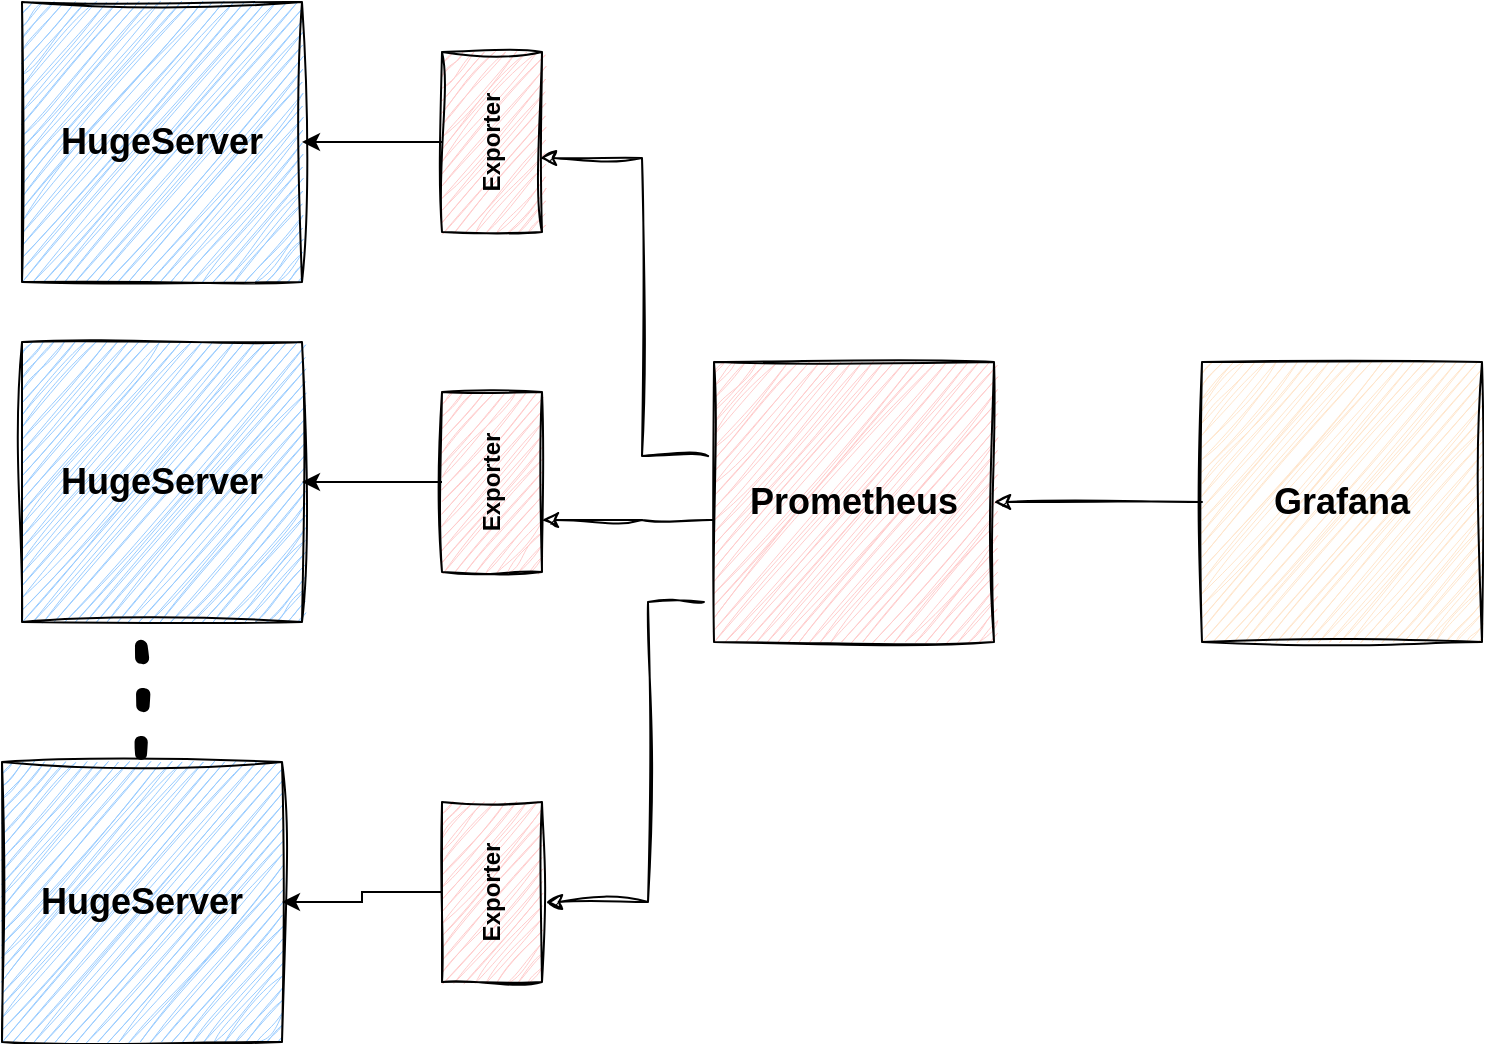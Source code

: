 <mxfile version="21.3.8" type="github">
  <diagram name="第 1 页" id="yNtUiS9m5K9kPzd5mnGe">
    <mxGraphModel dx="1434" dy="796" grid="1" gridSize="10" guides="1" tooltips="1" connect="1" arrows="1" fold="1" page="1" pageScale="1" pageWidth="827" pageHeight="1169" math="0" shadow="0">
      <root>
        <mxCell id="0" />
        <mxCell id="1" parent="0" />
        <mxCell id="9jmgtLZRDy8_OFE2NWNW-1" value="&lt;b&gt;&lt;font style=&quot;font-size: 18px;&quot;&gt;HugeServer&lt;/font&gt;&lt;/b&gt;" style="whiteSpace=wrap;html=1;aspect=fixed;fillColor=#99CCFF;sketch=1;curveFitting=1;jiggle=2;" vertex="1" parent="1">
          <mxGeometry x="30" y="120" width="140" height="140" as="geometry" />
        </mxCell>
        <mxCell id="9jmgtLZRDy8_OFE2NWNW-2" value="&lt;font style=&quot;font-size: 18px;&quot;&gt;&lt;b&gt;HugeServer&lt;/b&gt;&lt;/font&gt;" style="whiteSpace=wrap;html=1;aspect=fixed;fillColor=#99CCFF;sketch=1;curveFitting=1;jiggle=2;" vertex="1" parent="1">
          <mxGeometry x="30" y="290" width="140" height="140" as="geometry" />
        </mxCell>
        <mxCell id="9jmgtLZRDy8_OFE2NWNW-3" value="&lt;font style=&quot;font-size: 18px;&quot;&gt;&lt;b&gt;HugeServer&lt;/b&gt;&lt;/font&gt;" style="whiteSpace=wrap;html=1;aspect=fixed;fillColor=#99CCFF;sketch=1;curveFitting=1;jiggle=2;" vertex="1" parent="1">
          <mxGeometry x="20" y="500" width="140" height="140" as="geometry" />
        </mxCell>
        <mxCell id="9jmgtLZRDy8_OFE2NWNW-4" value="&lt;font style=&quot;font-size: 18px;&quot;&gt;&lt;b&gt;Prometheus&lt;/b&gt;&lt;/font&gt;" style="whiteSpace=wrap;html=1;aspect=fixed;fillColor=#FFCCCC;sketch=1;curveFitting=1;jiggle=2;" vertex="1" parent="1">
          <mxGeometry x="376" y="300" width="140" height="140" as="geometry" />
        </mxCell>
        <mxCell id="9jmgtLZRDy8_OFE2NWNW-5" value="" style="edgeStyle=orthogonalEdgeStyle;rounded=0;orthogonalLoop=1;jettySize=auto;html=1;sketch=1;curveFitting=1;jiggle=2;" edge="1" parent="1" source="9jmgtLZRDy8_OFE2NWNW-6" target="9jmgtLZRDy8_OFE2NWNW-4">
          <mxGeometry relative="1" as="geometry" />
        </mxCell>
        <mxCell id="9jmgtLZRDy8_OFE2NWNW-6" value="&lt;font style=&quot;font-size: 18px;&quot;&gt;&lt;b&gt;Grafana&lt;/b&gt;&lt;/font&gt;" style="whiteSpace=wrap;html=1;aspect=fixed;fillColor=#FFE6CC;sketch=1;curveFitting=1;jiggle=2;" vertex="1" parent="1">
          <mxGeometry x="620" y="300" width="140" height="140" as="geometry" />
        </mxCell>
        <mxCell id="9jmgtLZRDy8_OFE2NWNW-14" value="" style="edgeStyle=orthogonalEdgeStyle;rounded=0;orthogonalLoop=1;jettySize=auto;html=1;" edge="1" parent="1" source="9jmgtLZRDy8_OFE2NWNW-7" target="9jmgtLZRDy8_OFE2NWNW-1">
          <mxGeometry relative="1" as="geometry" />
        </mxCell>
        <mxCell id="9jmgtLZRDy8_OFE2NWNW-7" value="&lt;b&gt;Exporter&lt;/b&gt;" style="rounded=0;whiteSpace=wrap;html=1;fillColor=#FFCCCC;sketch=1;curveFitting=1;jiggle=2;align=center;horizontal=0;verticalAlign=middle;" vertex="1" parent="1">
          <mxGeometry x="240" y="145" width="50" height="90" as="geometry" />
        </mxCell>
        <mxCell id="9jmgtLZRDy8_OFE2NWNW-16" value="" style="edgeStyle=orthogonalEdgeStyle;rounded=0;orthogonalLoop=1;jettySize=auto;html=1;" edge="1" parent="1" source="9jmgtLZRDy8_OFE2NWNW-8" target="9jmgtLZRDy8_OFE2NWNW-3">
          <mxGeometry relative="1" as="geometry" />
        </mxCell>
        <mxCell id="9jmgtLZRDy8_OFE2NWNW-8" value="&lt;b&gt;Exporter&lt;/b&gt;" style="rounded=0;whiteSpace=wrap;html=1;fillColor=#FFCCCC;sketch=1;curveFitting=1;jiggle=2;verticalAlign=middle;horizontal=0;" vertex="1" parent="1">
          <mxGeometry x="240" y="520" width="50" height="90" as="geometry" />
        </mxCell>
        <mxCell id="9jmgtLZRDy8_OFE2NWNW-15" value="" style="edgeStyle=orthogonalEdgeStyle;rounded=0;orthogonalLoop=1;jettySize=auto;html=1;" edge="1" parent="1" source="9jmgtLZRDy8_OFE2NWNW-9" target="9jmgtLZRDy8_OFE2NWNW-2">
          <mxGeometry relative="1" as="geometry" />
        </mxCell>
        <mxCell id="9jmgtLZRDy8_OFE2NWNW-9" value="&lt;b&gt;Exporter&lt;/b&gt;" style="rounded=0;whiteSpace=wrap;html=1;fillColor=#FFCCCC;sketch=1;curveFitting=1;jiggle=2;verticalAlign=middle;textDirection=rtl;horizontal=0;" vertex="1" parent="1">
          <mxGeometry x="240" y="315" width="50" height="90" as="geometry" />
        </mxCell>
        <mxCell id="9jmgtLZRDy8_OFE2NWNW-10" value="" style="endArrow=none;dashed=1;html=1;dashPattern=1 3;strokeWidth=6;rounded=0;entryX=0.407;entryY=1.029;entryDx=0;entryDy=0;entryPerimeter=0;sketch=1;curveFitting=1;jiggle=2;" edge="1" parent="1">
          <mxGeometry width="50" height="50" relative="1" as="geometry">
            <mxPoint x="89.52" y="495.94" as="sourcePoint" />
            <mxPoint x="89.5" y="440.0" as="targetPoint" />
          </mxGeometry>
        </mxCell>
        <mxCell id="9jmgtLZRDy8_OFE2NWNW-11" value="" style="endArrow=classic;html=1;rounded=0;entryX=0.98;entryY=0.589;entryDx=0;entryDy=0;entryPerimeter=0;exitX=-0.021;exitY=0.336;exitDx=0;exitDy=0;exitPerimeter=0;sketch=1;curveFitting=1;jiggle=2;" edge="1" parent="1" source="9jmgtLZRDy8_OFE2NWNW-4" target="9jmgtLZRDy8_OFE2NWNW-7">
          <mxGeometry width="50" height="50" relative="1" as="geometry">
            <mxPoint x="380" y="215" as="sourcePoint" />
            <mxPoint x="430" y="165" as="targetPoint" />
            <Array as="points">
              <mxPoint x="340" y="347" />
              <mxPoint x="340" y="198" />
            </Array>
          </mxGeometry>
        </mxCell>
        <mxCell id="9jmgtLZRDy8_OFE2NWNW-12" value="" style="endArrow=classic;html=1;rounded=0;entryX=0.98;entryY=0.589;entryDx=0;entryDy=0;entryPerimeter=0;exitX=-0.036;exitY=0.857;exitDx=0;exitDy=0;exitPerimeter=0;sketch=1;curveFitting=1;jiggle=2;" edge="1" parent="1" source="9jmgtLZRDy8_OFE2NWNW-4">
          <mxGeometry width="50" height="50" relative="1" as="geometry">
            <mxPoint x="380" y="719" as="sourcePoint" />
            <mxPoint x="292" y="570" as="targetPoint" />
            <Array as="points">
              <mxPoint x="343" y="420" />
              <mxPoint x="343" y="570" />
            </Array>
          </mxGeometry>
        </mxCell>
        <mxCell id="9jmgtLZRDy8_OFE2NWNW-13" value="" style="endArrow=classic;html=1;rounded=0;entryX=1;entryY=0.5;entryDx=0;entryDy=0;exitX=-0.029;exitY=0.429;exitDx=0;exitDy=0;exitPerimeter=0;sketch=1;curveFitting=1;jiggle=2;" edge="1" parent="1">
          <mxGeometry width="50" height="50" relative="1" as="geometry">
            <mxPoint x="375.94" y="379.06" as="sourcePoint" />
            <mxPoint x="290" y="379" as="targetPoint" />
            <Array as="points">
              <mxPoint x="340" y="379" />
            </Array>
          </mxGeometry>
        </mxCell>
      </root>
    </mxGraphModel>
  </diagram>
</mxfile>
